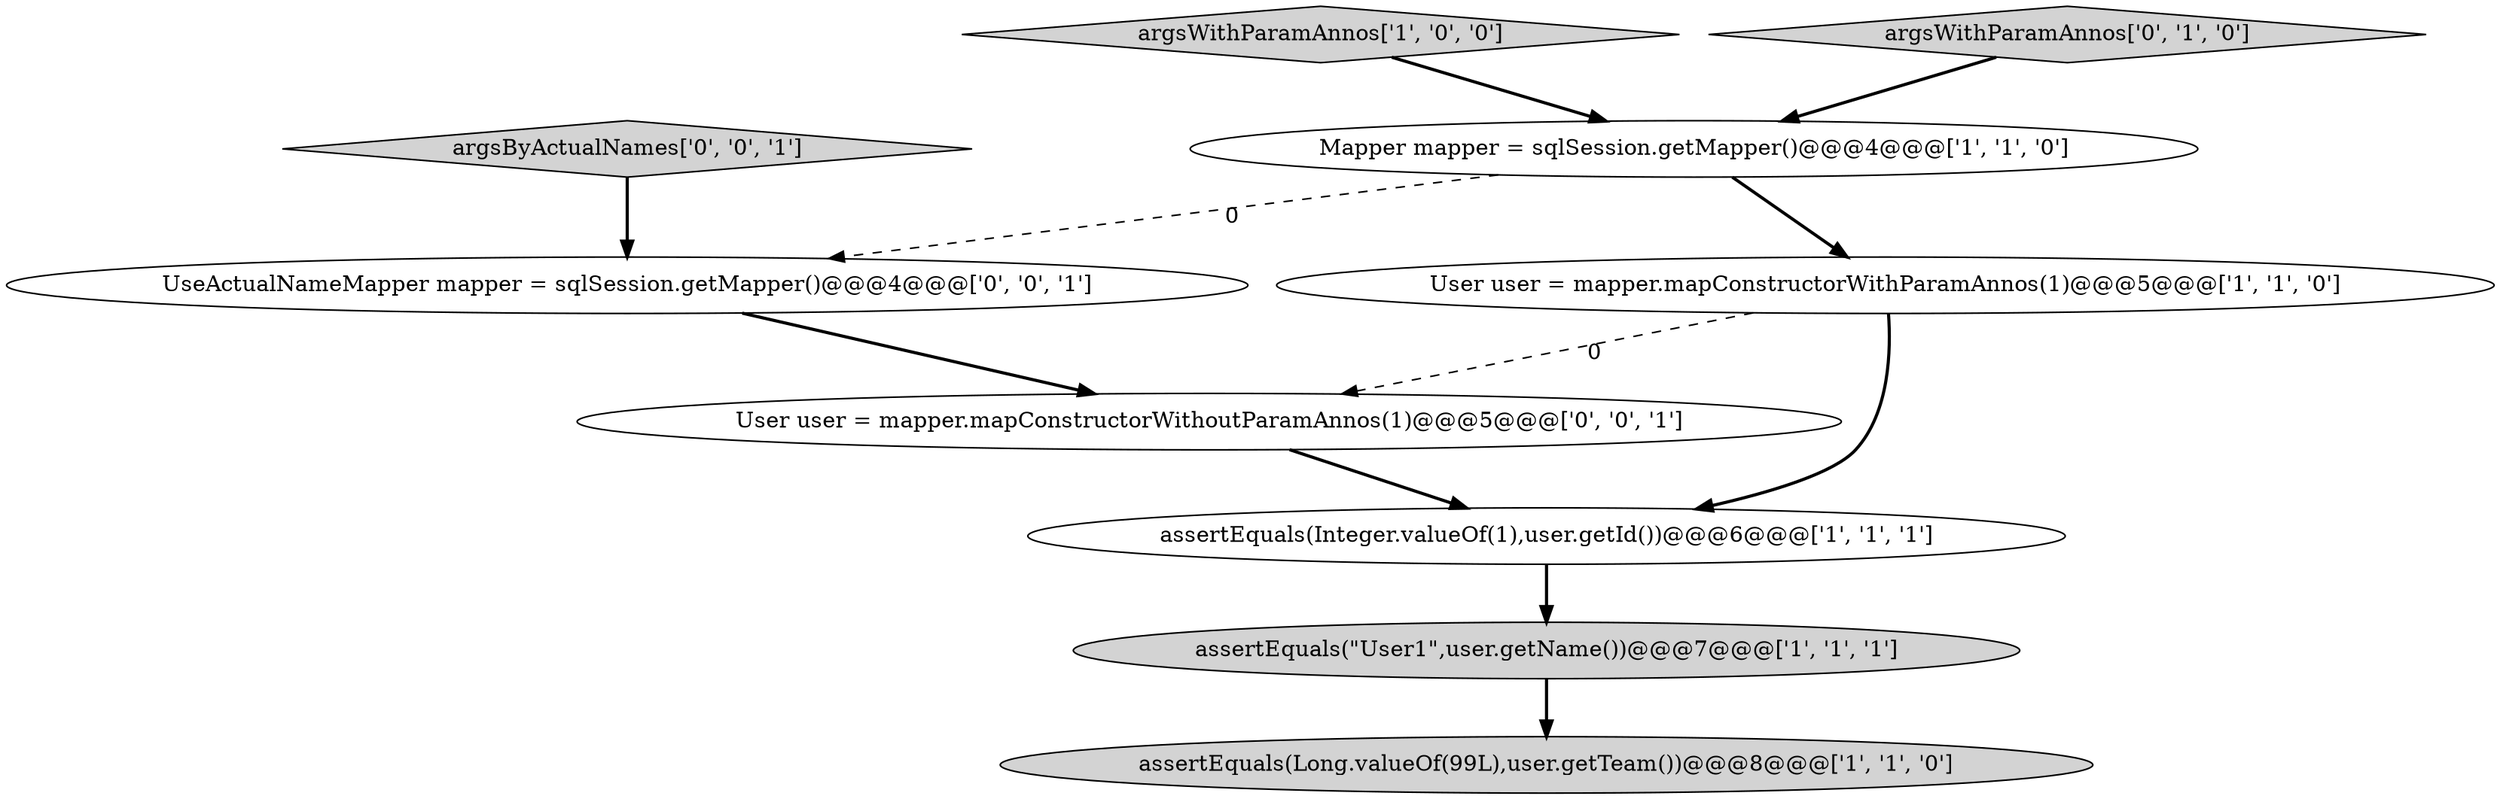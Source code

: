 digraph {
0 [style = filled, label = "assertEquals(Long.valueOf(99L),user.getTeam())@@@8@@@['1', '1', '0']", fillcolor = lightgray, shape = ellipse image = "AAA0AAABBB1BBB"];
2 [style = filled, label = "assertEquals(Integer.valueOf(1),user.getId())@@@6@@@['1', '1', '1']", fillcolor = white, shape = ellipse image = "AAA0AAABBB1BBB"];
9 [style = filled, label = "User user = mapper.mapConstructorWithoutParamAnnos(1)@@@5@@@['0', '0', '1']", fillcolor = white, shape = ellipse image = "AAA0AAABBB3BBB"];
3 [style = filled, label = "assertEquals(\"User1\",user.getName())@@@7@@@['1', '1', '1']", fillcolor = lightgray, shape = ellipse image = "AAA0AAABBB1BBB"];
7 [style = filled, label = "UseActualNameMapper mapper = sqlSession.getMapper()@@@4@@@['0', '0', '1']", fillcolor = white, shape = ellipse image = "AAA0AAABBB3BBB"];
1 [style = filled, label = "argsWithParamAnnos['1', '0', '0']", fillcolor = lightgray, shape = diamond image = "AAA0AAABBB1BBB"];
4 [style = filled, label = "Mapper mapper = sqlSession.getMapper()@@@4@@@['1', '1', '0']", fillcolor = white, shape = ellipse image = "AAA0AAABBB1BBB"];
8 [style = filled, label = "argsByActualNames['0', '0', '1']", fillcolor = lightgray, shape = diamond image = "AAA0AAABBB3BBB"];
5 [style = filled, label = "User user = mapper.mapConstructorWithParamAnnos(1)@@@5@@@['1', '1', '0']", fillcolor = white, shape = ellipse image = "AAA0AAABBB1BBB"];
6 [style = filled, label = "argsWithParamAnnos['0', '1', '0']", fillcolor = lightgray, shape = diamond image = "AAA0AAABBB2BBB"];
8->7 [style = bold, label=""];
7->9 [style = bold, label=""];
6->4 [style = bold, label=""];
5->9 [style = dashed, label="0"];
1->4 [style = bold, label=""];
5->2 [style = bold, label=""];
9->2 [style = bold, label=""];
4->5 [style = bold, label=""];
4->7 [style = dashed, label="0"];
3->0 [style = bold, label=""];
2->3 [style = bold, label=""];
}
